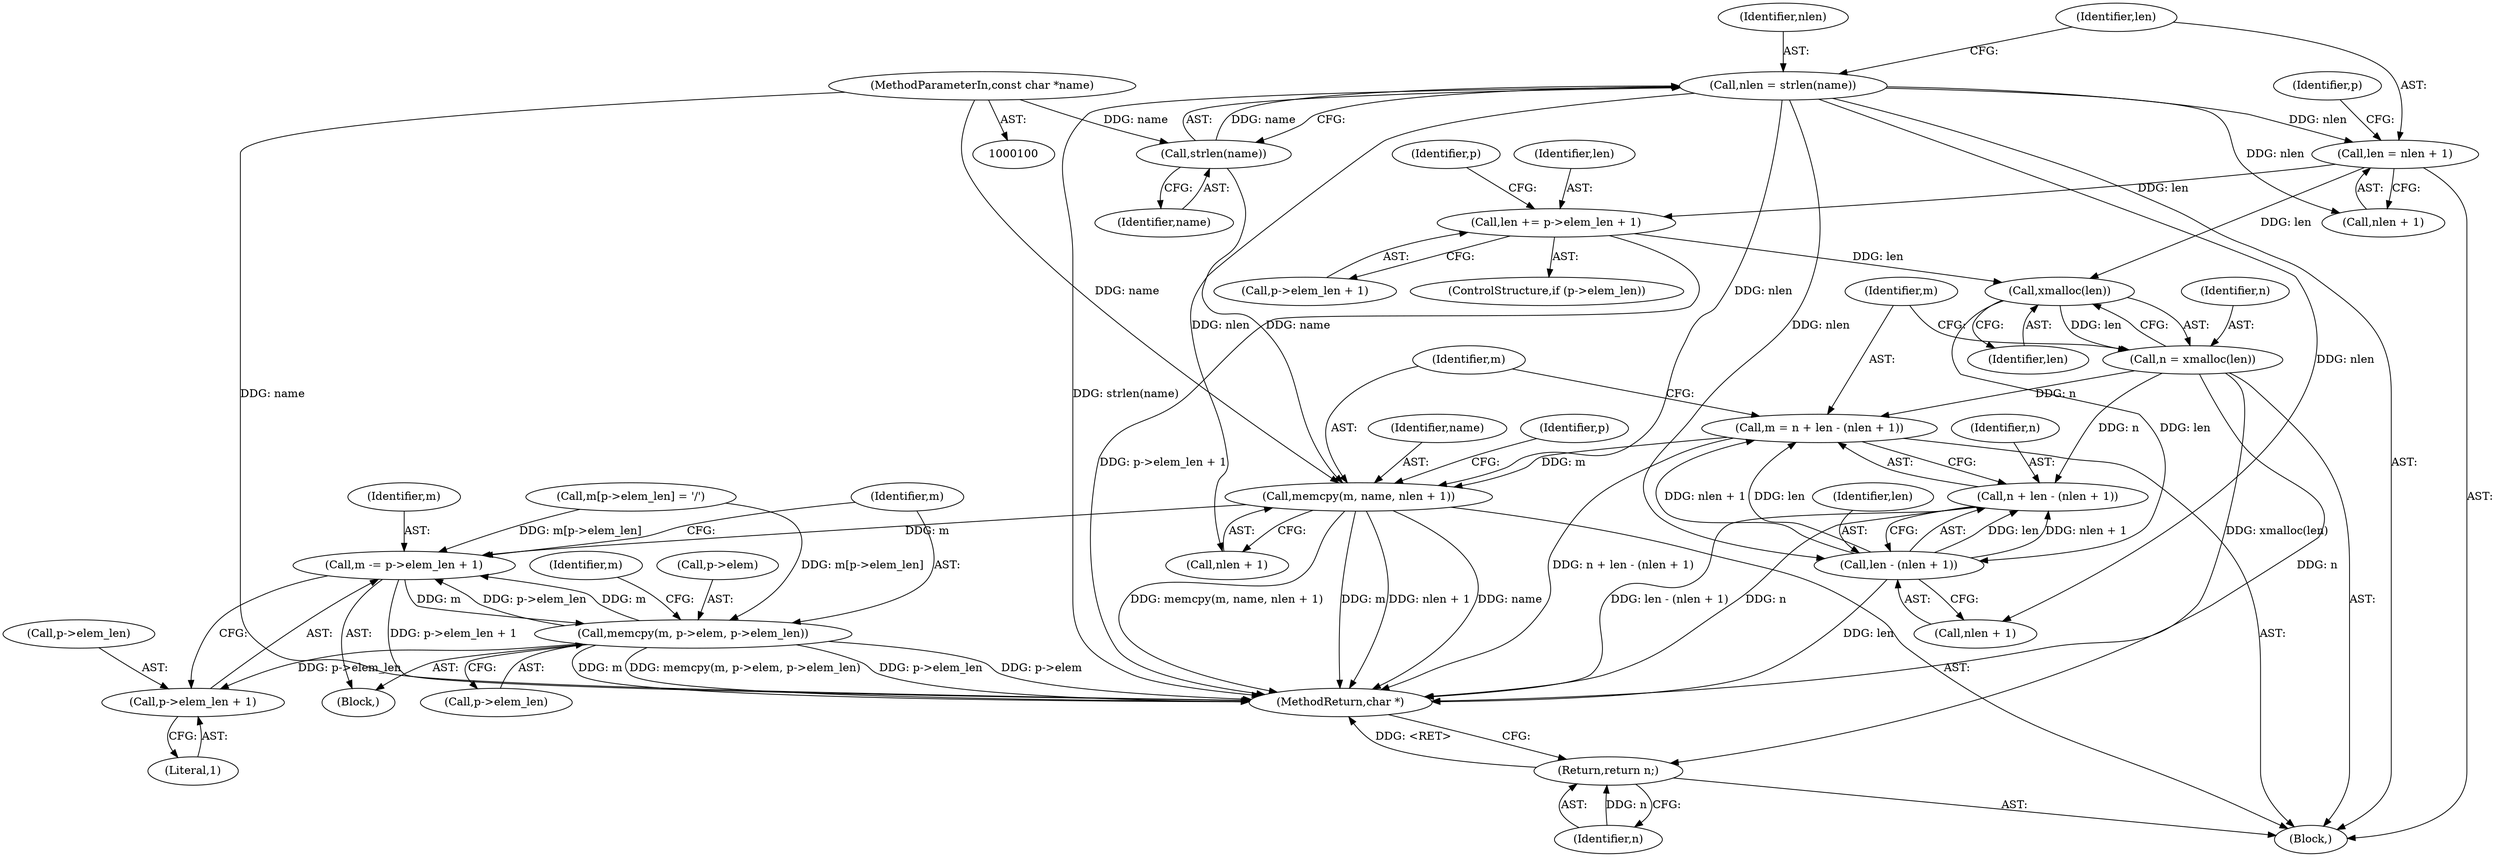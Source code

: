 digraph "0_git_34fa79a6cde56d6d428ab0d3160cb094ebad3305_0@API" {
"1000142" [label="(Call,xmalloc(len))"];
"1000113" [label="(Call,len = nlen + 1)"];
"1000108" [label="(Call,nlen = strlen(name))"];
"1000110" [label="(Call,strlen(name))"];
"1000102" [label="(MethodParameterIn,const char *name)"];
"1000133" [label="(Call,len += p->elem_len + 1)"];
"1000140" [label="(Call,n = xmalloc(len))"];
"1000144" [label="(Call,m = n + len - (nlen + 1))"];
"1000153" [label="(Call,memcpy(m, name, nlen + 1))"];
"1000175" [label="(Call,m -= p->elem_len + 1)"];
"1000182" [label="(Call,memcpy(m, p->elem, p->elem_len))"];
"1000177" [label="(Call,p->elem_len + 1)"];
"1000146" [label="(Call,n + len - (nlen + 1))"];
"1000197" [label="(Return,return n;)"];
"1000148" [label="(Call,len - (nlen + 1))"];
"1000154" [label="(Identifier,m)"];
"1000135" [label="(Call,p->elem_len + 1)"];
"1000142" [label="(Call,xmalloc(len))"];
"1000148" [label="(Call,len - (nlen + 1))"];
"1000190" [label="(Call,m[p->elem_len] = '/')"];
"1000110" [label="(Call,strlen(name))"];
"1000175" [label="(Call,m -= p->elem_len + 1)"];
"1000176" [label="(Identifier,m)"];
"1000182" [label="(Call,memcpy(m, p->elem, p->elem_len))"];
"1000149" [label="(Identifier,len)"];
"1000109" [label="(Identifier,nlen)"];
"1000155" [label="(Identifier,name)"];
"1000113" [label="(Call,len = nlen + 1)"];
"1000120" [label="(Identifier,p)"];
"1000174" [label="(Block,)"];
"1000108" [label="(Call,nlen = strlen(name))"];
"1000192" [label="(Identifier,m)"];
"1000140" [label="(Call,n = xmalloc(len))"];
"1000145" [label="(Identifier,m)"];
"1000187" [label="(Call,p->elem_len)"];
"1000178" [label="(Call,p->elem_len)"];
"1000181" [label="(Literal,1)"];
"1000161" [label="(Identifier,p)"];
"1000177" [label="(Call,p->elem_len + 1)"];
"1000153" [label="(Call,memcpy(m, name, nlen + 1))"];
"1000144" [label="(Call,m = n + len - (nlen + 1))"];
"1000143" [label="(Identifier,len)"];
"1000150" [label="(Call,nlen + 1)"];
"1000115" [label="(Call,nlen + 1)"];
"1000199" [label="(MethodReturn,char *)"];
"1000146" [label="(Call,n + len - (nlen + 1))"];
"1000141" [label="(Identifier,n)"];
"1000198" [label="(Identifier,n)"];
"1000156" [label="(Call,nlen + 1)"];
"1000114" [label="(Identifier,len)"];
"1000133" [label="(Call,len += p->elem_len + 1)"];
"1000184" [label="(Call,p->elem)"];
"1000103" [label="(Block,)"];
"1000124" [label="(Identifier,p)"];
"1000129" [label="(ControlStructure,if (p->elem_len))"];
"1000183" [label="(Identifier,m)"];
"1000134" [label="(Identifier,len)"];
"1000102" [label="(MethodParameterIn,const char *name)"];
"1000147" [label="(Identifier,n)"];
"1000111" [label="(Identifier,name)"];
"1000197" [label="(Return,return n;)"];
"1000142" -> "1000140"  [label="AST: "];
"1000142" -> "1000143"  [label="CFG: "];
"1000143" -> "1000142"  [label="AST: "];
"1000140" -> "1000142"  [label="CFG: "];
"1000142" -> "1000140"  [label="DDG: len"];
"1000113" -> "1000142"  [label="DDG: len"];
"1000133" -> "1000142"  [label="DDG: len"];
"1000142" -> "1000148"  [label="DDG: len"];
"1000113" -> "1000103"  [label="AST: "];
"1000113" -> "1000115"  [label="CFG: "];
"1000114" -> "1000113"  [label="AST: "];
"1000115" -> "1000113"  [label="AST: "];
"1000120" -> "1000113"  [label="CFG: "];
"1000108" -> "1000113"  [label="DDG: nlen"];
"1000113" -> "1000133"  [label="DDG: len"];
"1000108" -> "1000103"  [label="AST: "];
"1000108" -> "1000110"  [label="CFG: "];
"1000109" -> "1000108"  [label="AST: "];
"1000110" -> "1000108"  [label="AST: "];
"1000114" -> "1000108"  [label="CFG: "];
"1000108" -> "1000199"  [label="DDG: strlen(name)"];
"1000110" -> "1000108"  [label="DDG: name"];
"1000108" -> "1000115"  [label="DDG: nlen"];
"1000108" -> "1000148"  [label="DDG: nlen"];
"1000108" -> "1000150"  [label="DDG: nlen"];
"1000108" -> "1000153"  [label="DDG: nlen"];
"1000108" -> "1000156"  [label="DDG: nlen"];
"1000110" -> "1000111"  [label="CFG: "];
"1000111" -> "1000110"  [label="AST: "];
"1000102" -> "1000110"  [label="DDG: name"];
"1000110" -> "1000153"  [label="DDG: name"];
"1000102" -> "1000100"  [label="AST: "];
"1000102" -> "1000199"  [label="DDG: name"];
"1000102" -> "1000153"  [label="DDG: name"];
"1000133" -> "1000129"  [label="AST: "];
"1000133" -> "1000135"  [label="CFG: "];
"1000134" -> "1000133"  [label="AST: "];
"1000135" -> "1000133"  [label="AST: "];
"1000124" -> "1000133"  [label="CFG: "];
"1000133" -> "1000199"  [label="DDG: p->elem_len + 1"];
"1000140" -> "1000103"  [label="AST: "];
"1000141" -> "1000140"  [label="AST: "];
"1000145" -> "1000140"  [label="CFG: "];
"1000140" -> "1000199"  [label="DDG: xmalloc(len)"];
"1000140" -> "1000144"  [label="DDG: n"];
"1000140" -> "1000146"  [label="DDG: n"];
"1000140" -> "1000197"  [label="DDG: n"];
"1000144" -> "1000103"  [label="AST: "];
"1000144" -> "1000146"  [label="CFG: "];
"1000145" -> "1000144"  [label="AST: "];
"1000146" -> "1000144"  [label="AST: "];
"1000154" -> "1000144"  [label="CFG: "];
"1000144" -> "1000199"  [label="DDG: n + len - (nlen + 1)"];
"1000148" -> "1000144"  [label="DDG: len"];
"1000148" -> "1000144"  [label="DDG: nlen + 1"];
"1000144" -> "1000153"  [label="DDG: m"];
"1000153" -> "1000103"  [label="AST: "];
"1000153" -> "1000156"  [label="CFG: "];
"1000154" -> "1000153"  [label="AST: "];
"1000155" -> "1000153"  [label="AST: "];
"1000156" -> "1000153"  [label="AST: "];
"1000161" -> "1000153"  [label="CFG: "];
"1000153" -> "1000199"  [label="DDG: memcpy(m, name, nlen + 1)"];
"1000153" -> "1000199"  [label="DDG: m"];
"1000153" -> "1000199"  [label="DDG: nlen + 1"];
"1000153" -> "1000199"  [label="DDG: name"];
"1000153" -> "1000175"  [label="DDG: m"];
"1000175" -> "1000174"  [label="AST: "];
"1000175" -> "1000177"  [label="CFG: "];
"1000176" -> "1000175"  [label="AST: "];
"1000177" -> "1000175"  [label="AST: "];
"1000183" -> "1000175"  [label="CFG: "];
"1000175" -> "1000199"  [label="DDG: p->elem_len + 1"];
"1000182" -> "1000175"  [label="DDG: p->elem_len"];
"1000182" -> "1000175"  [label="DDG: m"];
"1000190" -> "1000175"  [label="DDG: m[p->elem_len]"];
"1000175" -> "1000182"  [label="DDG: m"];
"1000182" -> "1000174"  [label="AST: "];
"1000182" -> "1000187"  [label="CFG: "];
"1000183" -> "1000182"  [label="AST: "];
"1000184" -> "1000182"  [label="AST: "];
"1000187" -> "1000182"  [label="AST: "];
"1000192" -> "1000182"  [label="CFG: "];
"1000182" -> "1000199"  [label="DDG: memcpy(m, p->elem, p->elem_len)"];
"1000182" -> "1000199"  [label="DDG: p->elem_len"];
"1000182" -> "1000199"  [label="DDG: p->elem"];
"1000182" -> "1000199"  [label="DDG: m"];
"1000182" -> "1000177"  [label="DDG: p->elem_len"];
"1000190" -> "1000182"  [label="DDG: m[p->elem_len]"];
"1000177" -> "1000181"  [label="CFG: "];
"1000178" -> "1000177"  [label="AST: "];
"1000181" -> "1000177"  [label="AST: "];
"1000146" -> "1000148"  [label="CFG: "];
"1000147" -> "1000146"  [label="AST: "];
"1000148" -> "1000146"  [label="AST: "];
"1000146" -> "1000199"  [label="DDG: len - (nlen + 1)"];
"1000146" -> "1000199"  [label="DDG: n"];
"1000148" -> "1000146"  [label="DDG: len"];
"1000148" -> "1000146"  [label="DDG: nlen + 1"];
"1000197" -> "1000103"  [label="AST: "];
"1000197" -> "1000198"  [label="CFG: "];
"1000198" -> "1000197"  [label="AST: "];
"1000199" -> "1000197"  [label="CFG: "];
"1000197" -> "1000199"  [label="DDG: <RET>"];
"1000198" -> "1000197"  [label="DDG: n"];
"1000148" -> "1000150"  [label="CFG: "];
"1000149" -> "1000148"  [label="AST: "];
"1000150" -> "1000148"  [label="AST: "];
"1000148" -> "1000199"  [label="DDG: len"];
}
